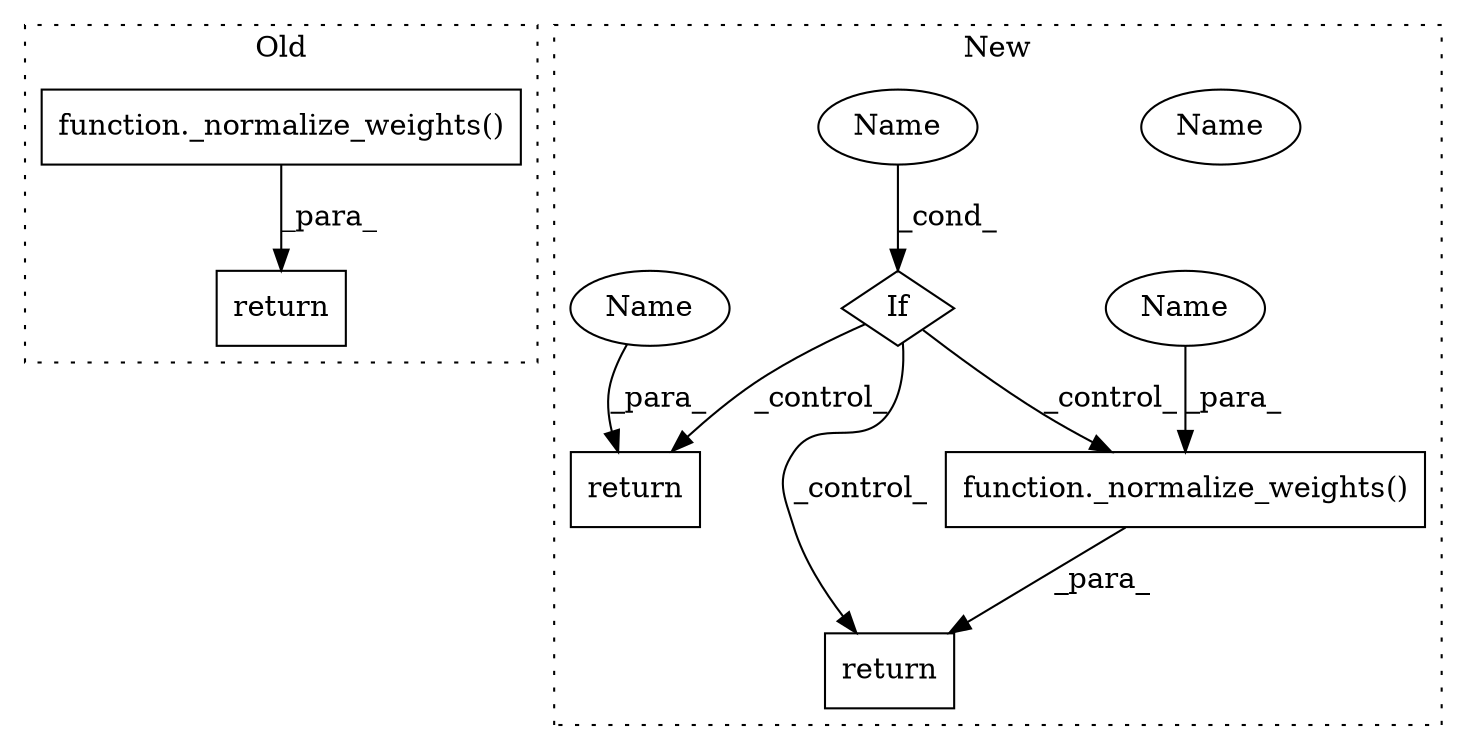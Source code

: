digraph G {
subgraph cluster0 {
1 [label="return" a="93" s="13115" l="7" shape="box"];
6 [label="function._normalize_weights()" a="75" s="13122,13226" l="19,1" shape="box"];
label = "Old";
style="dotted";
}
subgraph cluster1 {
2 [label="function._normalize_weights()" a="75" s="13417,13478" l="19,1" shape="box"];
3 [label="If" a="96" s="13385" l="3" shape="diamond"];
4 [label="return" a="93" s="13498" l="7" shape="box"];
5 [label="Name" a="87" s="13388" l="12" shape="ellipse"];
7 [label="return" a="93" s="13410" l="7" shape="box"];
8 [label="Name" a="87" s="13505" l="14" shape="ellipse"];
9 [label="Name" a="87" s="13436" l="14" shape="ellipse"];
10 [label="Name" a="87" s="13388" l="12" shape="ellipse"];
label = "New";
style="dotted";
}
2 -> 7 [label="_para_"];
3 -> 4 [label="_control_"];
3 -> 2 [label="_control_"];
3 -> 7 [label="_control_"];
6 -> 1 [label="_para_"];
8 -> 4 [label="_para_"];
9 -> 2 [label="_para_"];
10 -> 3 [label="_cond_"];
}